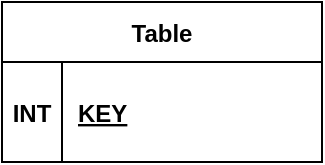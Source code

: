 <mxfile version="13.7.7" type="github">
  <diagram id="zTmtTd7neOy6DIzu7sHP" name="Page-1">
    <mxGraphModel dx="687" dy="383" grid="1" gridSize="10" guides="1" tooltips="1" connect="1" arrows="1" fold="1" page="1" pageScale="1" pageWidth="850" pageHeight="1100" math="0" shadow="0">
      <root>
        <mxCell id="0" />
        <mxCell id="1" parent="0" />
        <mxCell id="yTg_aaxLceIdwKCnXvtw-1" value="Table" style="shape=table;startSize=30;container=1;collapsible=1;childLayout=tableLayout;fixedRows=1;rowLines=0;fontStyle=1;align=center;resizeLast=1;" vertex="1" parent="1">
          <mxGeometry x="120" y="40" width="160" height="80" as="geometry" />
        </mxCell>
        <mxCell id="yTg_aaxLceIdwKCnXvtw-2" value="" style="shape=partialRectangle;collapsible=0;dropTarget=0;pointerEvents=0;fillColor=none;top=0;left=0;bottom=1;right=0;points=[[0,0.5],[1,0.5]];portConstraint=eastwest;" vertex="1" parent="yTg_aaxLceIdwKCnXvtw-1">
          <mxGeometry y="30" width="160" height="50" as="geometry" />
        </mxCell>
        <mxCell id="yTg_aaxLceIdwKCnXvtw-3" value="INT" style="shape=partialRectangle;connectable=0;fillColor=none;top=0;left=0;bottom=0;right=0;fontStyle=1;overflow=hidden;" vertex="1" parent="yTg_aaxLceIdwKCnXvtw-2">
          <mxGeometry width="30" height="50" as="geometry" />
        </mxCell>
        <mxCell id="yTg_aaxLceIdwKCnXvtw-4" value="KEY" style="shape=partialRectangle;connectable=0;fillColor=none;top=0;left=0;bottom=0;right=0;align=left;spacingLeft=6;fontStyle=5;overflow=hidden;" vertex="1" parent="yTg_aaxLceIdwKCnXvtw-2">
          <mxGeometry x="30" width="130" height="50" as="geometry" />
        </mxCell>
      </root>
    </mxGraphModel>
  </diagram>
</mxfile>
